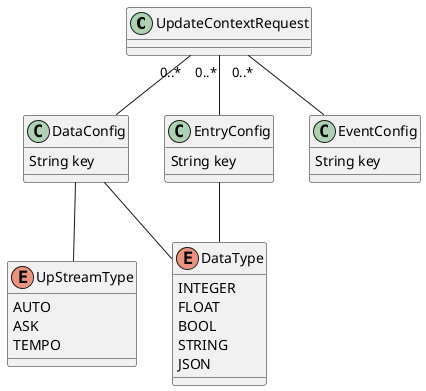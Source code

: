 @startuml

class UpdateContextRequest {

}


enum UpStreamType {
    AUTO
    ASK
    TEMPO
}

enum DataType {
    INTEGER
    FLOAT
    BOOL
    STRING
    JSON
}

class DataConfig {
    String key

}

class EntryConfig {
    String key
}

class EventConfig {
    String key
}

DataConfig -- DataType
DataConfig -- UpStreamType

EntryConfig -- DataType

UpdateContextRequest "0..*" -- DataConfig
UpdateContextRequest "0..*" -- EntryConfig
UpdateContextRequest "0..*" -- EventConfig

@enduml